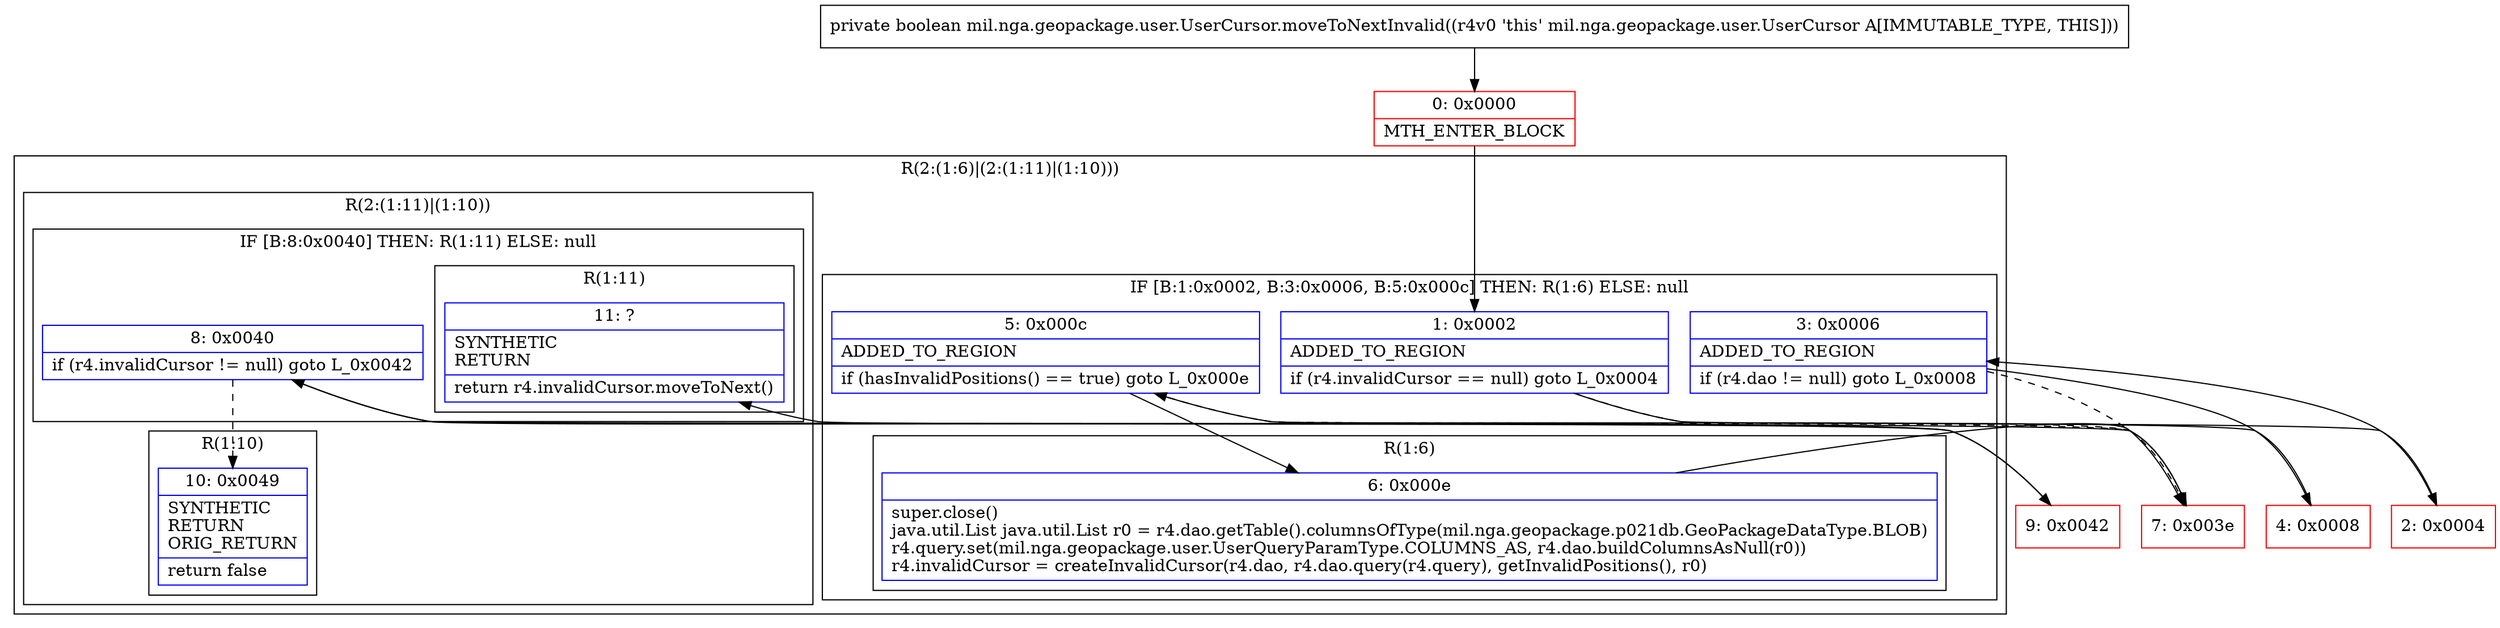 digraph "CFG formil.nga.geopackage.user.UserCursor.moveToNextInvalid()Z" {
subgraph cluster_Region_1186281777 {
label = "R(2:(1:6)|(2:(1:11)|(1:10)))";
node [shape=record,color=blue];
subgraph cluster_IfRegion_587293369 {
label = "IF [B:1:0x0002, B:3:0x0006, B:5:0x000c] THEN: R(1:6) ELSE: null";
node [shape=record,color=blue];
Node_1 [shape=record,label="{1\:\ 0x0002|ADDED_TO_REGION\l|if (r4.invalidCursor == null) goto L_0x0004\l}"];
Node_3 [shape=record,label="{3\:\ 0x0006|ADDED_TO_REGION\l|if (r4.dao != null) goto L_0x0008\l}"];
Node_5 [shape=record,label="{5\:\ 0x000c|ADDED_TO_REGION\l|if (hasInvalidPositions() == true) goto L_0x000e\l}"];
subgraph cluster_Region_1355468587 {
label = "R(1:6)";
node [shape=record,color=blue];
Node_6 [shape=record,label="{6\:\ 0x000e|super.close()\ljava.util.List java.util.List r0 = r4.dao.getTable().columnsOfType(mil.nga.geopackage.p021db.GeoPackageDataType.BLOB)\lr4.query.set(mil.nga.geopackage.user.UserQueryParamType.COLUMNS_AS, r4.dao.buildColumnsAsNull(r0))\lr4.invalidCursor = createInvalidCursor(r4.dao, r4.dao.query(r4.query), getInvalidPositions(), r0)\l}"];
}
}
subgraph cluster_Region_2069950943 {
label = "R(2:(1:11)|(1:10))";
node [shape=record,color=blue];
subgraph cluster_IfRegion_611058150 {
label = "IF [B:8:0x0040] THEN: R(1:11) ELSE: null";
node [shape=record,color=blue];
Node_8 [shape=record,label="{8\:\ 0x0040|if (r4.invalidCursor != null) goto L_0x0042\l}"];
subgraph cluster_Region_1266665707 {
label = "R(1:11)";
node [shape=record,color=blue];
Node_11 [shape=record,label="{11\:\ ?|SYNTHETIC\lRETURN\l|return r4.invalidCursor.moveToNext()\l}"];
}
}
subgraph cluster_Region_1665367959 {
label = "R(1:10)";
node [shape=record,color=blue];
Node_10 [shape=record,label="{10\:\ 0x0049|SYNTHETIC\lRETURN\lORIG_RETURN\l|return false\l}"];
}
}
}
Node_0 [shape=record,color=red,label="{0\:\ 0x0000|MTH_ENTER_BLOCK\l}"];
Node_2 [shape=record,color=red,label="{2\:\ 0x0004}"];
Node_4 [shape=record,color=red,label="{4\:\ 0x0008}"];
Node_7 [shape=record,color=red,label="{7\:\ 0x003e}"];
Node_9 [shape=record,color=red,label="{9\:\ 0x0042}"];
MethodNode[shape=record,label="{private boolean mil.nga.geopackage.user.UserCursor.moveToNextInvalid((r4v0 'this' mil.nga.geopackage.user.UserCursor A[IMMUTABLE_TYPE, THIS])) }"];
MethodNode -> Node_0;
Node_1 -> Node_2;
Node_1 -> Node_7[style=dashed];
Node_3 -> Node_4;
Node_3 -> Node_7[style=dashed];
Node_5 -> Node_6;
Node_5 -> Node_7[style=dashed];
Node_6 -> Node_7;
Node_8 -> Node_9;
Node_8 -> Node_10[style=dashed];
Node_0 -> Node_1;
Node_2 -> Node_3;
Node_4 -> Node_5;
Node_7 -> Node_8;
Node_9 -> Node_11;
}

